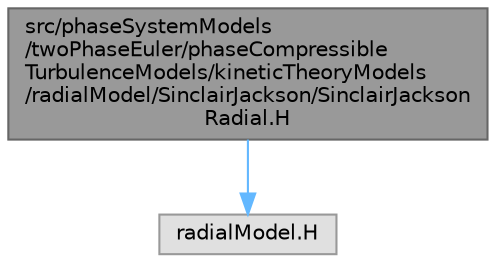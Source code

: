 digraph "src/phaseSystemModels/twoPhaseEuler/phaseCompressibleTurbulenceModels/kineticTheoryModels/radialModel/SinclairJackson/SinclairJacksonRadial.H"
{
 // LATEX_PDF_SIZE
  bgcolor="transparent";
  edge [fontname=Helvetica,fontsize=10,labelfontname=Helvetica,labelfontsize=10];
  node [fontname=Helvetica,fontsize=10,shape=box,height=0.2,width=0.4];
  Node1 [id="Node000001",label="src/phaseSystemModels\l/twoPhaseEuler/phaseCompressible\lTurbulenceModels/kineticTheoryModels\l/radialModel/SinclairJackson/SinclairJackson\lRadial.H",height=0.2,width=0.4,color="gray40", fillcolor="grey60", style="filled", fontcolor="black",tooltip=" "];
  Node1 -> Node2 [id="edge1_Node000001_Node000002",color="steelblue1",style="solid",tooltip=" "];
  Node2 [id="Node000002",label="radialModel.H",height=0.2,width=0.4,color="grey60", fillcolor="#E0E0E0", style="filled",tooltip=" "];
}

